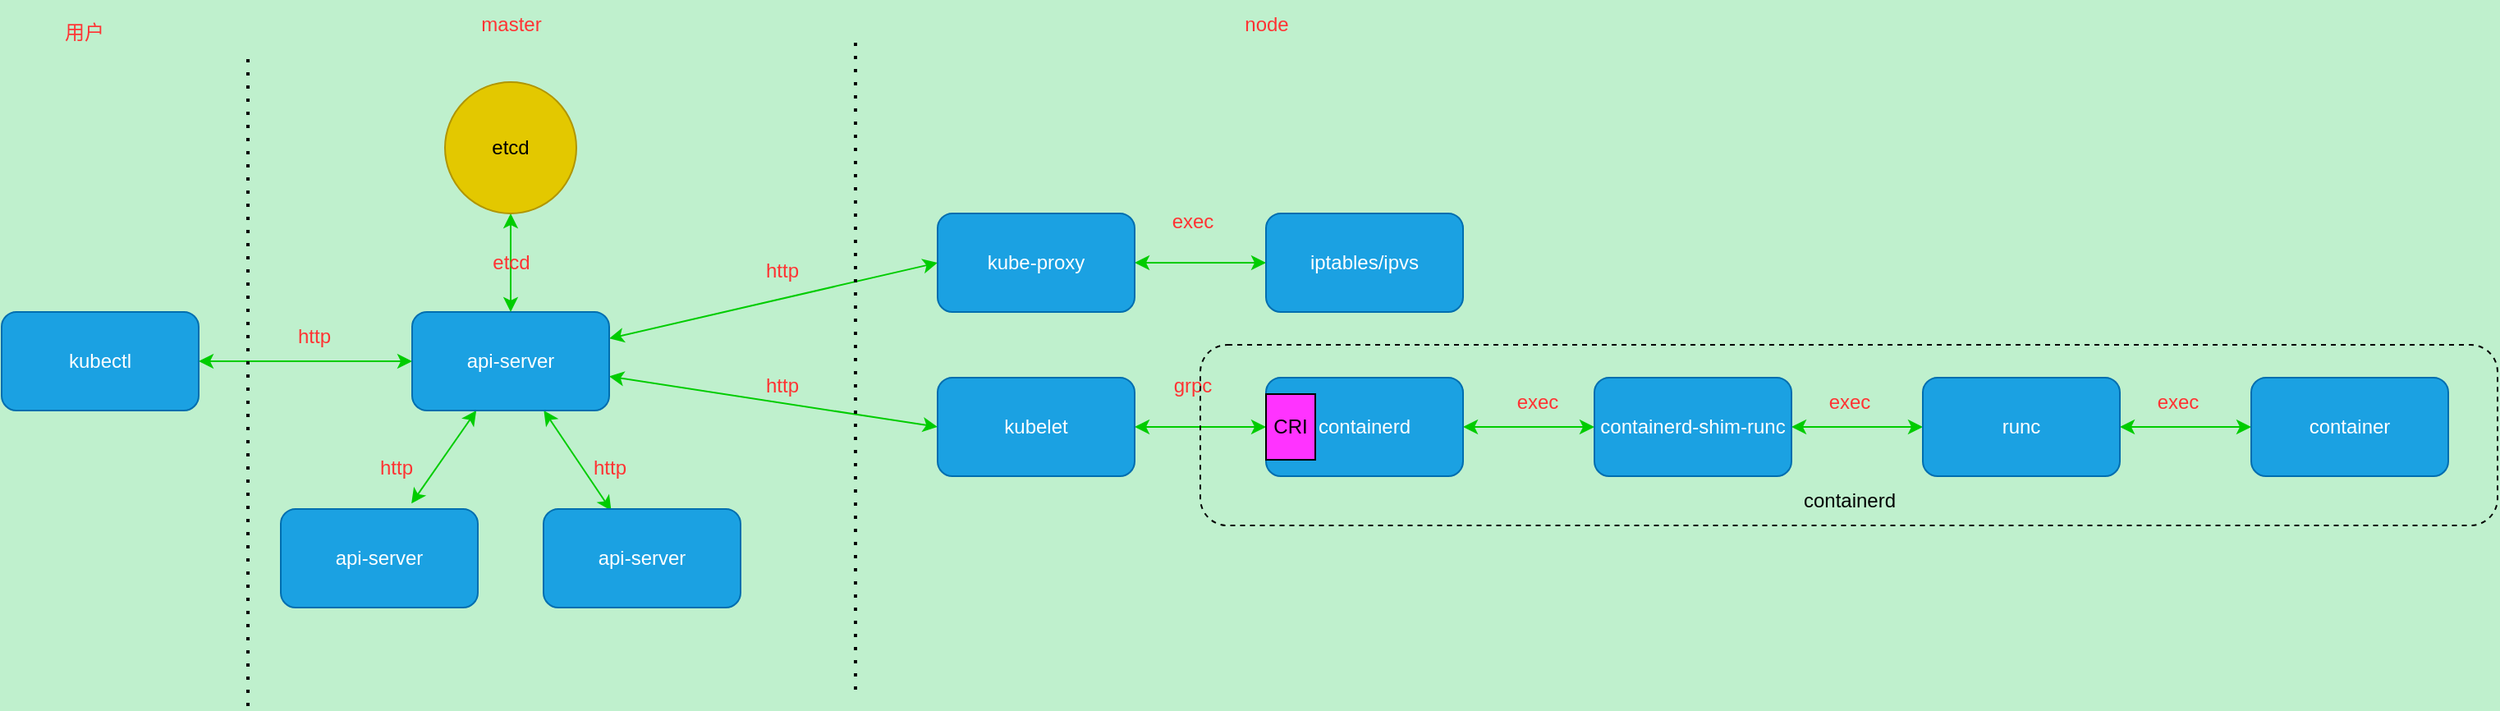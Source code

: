 <mxfile>
    <diagram id="iq3MzYjrtcEXTkvg1tie" name="第 1 页">
        <mxGraphModel dx="1351" dy="919" grid="0" gridSize="10" guides="1" tooltips="1" connect="1" arrows="1" fold="1" page="1" pageScale="1" pageWidth="4681" pageHeight="3300" background="#BFF0CD" math="0" shadow="0">
            <root>
                <mxCell id="0"/>
                <mxCell id="1" parent="0"/>
                <mxCell id="40" style="edgeStyle=none;html=1;entryX=0;entryY=0.5;entryDx=0;entryDy=0;startArrow=classic;startFill=1;endArrow=classic;endFill=1;strokeColor=#00CC00;" parent="1" source="3" target="6" edge="1">
                    <mxGeometry relative="1" as="geometry"/>
                </mxCell>
                <mxCell id="3" value="kubectl" style="rounded=1;whiteSpace=wrap;html=1;fillColor=#1ba1e2;fontColor=#ffffff;strokeColor=#006EAF;" parent="1" vertex="1">
                    <mxGeometry x="310" y="240" width="120" height="60" as="geometry"/>
                </mxCell>
                <mxCell id="30" style="edgeStyle=none;html=1;entryX=0;entryY=0.5;entryDx=0;entryDy=0;startArrow=classic;startFill=1;endArrow=classic;endFill=1;strokeColor=#00CC00;" parent="1" source="6" target="28" edge="1">
                    <mxGeometry relative="1" as="geometry"/>
                </mxCell>
                <mxCell id="31" style="edgeStyle=none;html=1;entryX=0;entryY=0.5;entryDx=0;entryDy=0;startArrow=classic;startFill=1;endArrow=classic;endFill=1;strokeColor=#00CC00;" parent="1" source="6" target="7" edge="1">
                    <mxGeometry relative="1" as="geometry"/>
                </mxCell>
                <mxCell id="38" style="edgeStyle=none;html=1;entryX=0.663;entryY=-0.056;entryDx=0;entryDy=0;entryPerimeter=0;startArrow=classic;startFill=1;endArrow=classic;endFill=1;strokeColor=#00CC00;" parent="1" source="6" target="11" edge="1">
                    <mxGeometry relative="1" as="geometry"/>
                </mxCell>
                <mxCell id="39" style="edgeStyle=none;html=1;entryX=0.344;entryY=0.017;entryDx=0;entryDy=0;entryPerimeter=0;startArrow=classic;startFill=1;endArrow=classic;endFill=1;strokeColor=#00CC00;" parent="1" source="6" target="12" edge="1">
                    <mxGeometry relative="1" as="geometry"/>
                </mxCell>
                <mxCell id="6" value="api-server" style="rounded=1;whiteSpace=wrap;html=1;fillColor=#1ba1e2;fontColor=#ffffff;strokeColor=#006EAF;" parent="1" vertex="1">
                    <mxGeometry x="560" y="240" width="120" height="60" as="geometry"/>
                </mxCell>
                <mxCell id="58" style="edgeStyle=none;html=1;entryX=0;entryY=0.5;entryDx=0;entryDy=0;strokeColor=#00CC00;fontColor=#FF3333;startArrow=classic;startFill=1;endArrow=classic;endFill=1;" parent="1" source="7" target="19" edge="1">
                    <mxGeometry relative="1" as="geometry"/>
                </mxCell>
                <mxCell id="7" value="kubelet" style="rounded=1;whiteSpace=wrap;html=1;fillColor=#1ba1e2;fontColor=#ffffff;strokeColor=#006EAF;" parent="1" vertex="1">
                    <mxGeometry x="880" y="280" width="120" height="60" as="geometry"/>
                </mxCell>
                <mxCell id="37" style="edgeStyle=none;html=1;entryX=0.5;entryY=0;entryDx=0;entryDy=0;startArrow=classic;startFill=1;endArrow=classic;endFill=1;strokeColor=#00CC00;" parent="1" source="9" target="6" edge="1">
                    <mxGeometry relative="1" as="geometry"/>
                </mxCell>
                <mxCell id="9" value="etcd" style="ellipse;whiteSpace=wrap;html=1;aspect=fixed;fillColor=#e3c800;fontColor=#000000;strokeColor=#B09500;" parent="1" vertex="1">
                    <mxGeometry x="580" y="100" width="80" height="80" as="geometry"/>
                </mxCell>
                <mxCell id="11" value="api-server" style="rounded=1;whiteSpace=wrap;html=1;fillColor=#1ba1e2;fontColor=#ffffff;strokeColor=#006EAF;" parent="1" vertex="1">
                    <mxGeometry x="480" y="360" width="120" height="60" as="geometry"/>
                </mxCell>
                <mxCell id="12" value="api-server" style="rounded=1;whiteSpace=wrap;html=1;fillColor=#1ba1e2;fontColor=#ffffff;strokeColor=#006EAF;" parent="1" vertex="1">
                    <mxGeometry x="640" y="360" width="120" height="60" as="geometry"/>
                </mxCell>
                <mxCell id="34" style="edgeStyle=none;html=1;entryX=0;entryY=0.5;entryDx=0;entryDy=0;startArrow=classic;startFill=1;endArrow=classic;endFill=1;strokeColor=#00CC00;" parent="1" source="19" target="20" edge="1">
                    <mxGeometry relative="1" as="geometry"/>
                </mxCell>
                <mxCell id="19" value="containerd" style="rounded=1;whiteSpace=wrap;html=1;fillColor=#1ba1e2;fontColor=#ffffff;strokeColor=#006EAF;" parent="1" vertex="1">
                    <mxGeometry x="1080" y="280" width="120" height="60" as="geometry"/>
                </mxCell>
                <mxCell id="55" style="edgeStyle=none;html=1;entryX=0;entryY=0.5;entryDx=0;entryDy=0;strokeColor=#00CC00;fontColor=#FF3333;startArrow=classic;startFill=1;endArrow=classic;endFill=1;" parent="1" source="20" target="21" edge="1">
                    <mxGeometry relative="1" as="geometry"/>
                </mxCell>
                <mxCell id="20" value="containerd-shim-runc" style="rounded=1;whiteSpace=wrap;html=1;fillColor=#1ba1e2;fontColor=#ffffff;strokeColor=#006EAF;" parent="1" vertex="1">
                    <mxGeometry x="1280" y="280" width="120" height="60" as="geometry"/>
                </mxCell>
                <mxCell id="57" style="edgeStyle=none;html=1;entryX=0;entryY=0.5;entryDx=0;entryDy=0;strokeColor=#00CC00;fontColor=#FF3333;startArrow=classic;startFill=1;endArrow=classic;endFill=1;" parent="1" source="21" target="22" edge="1">
                    <mxGeometry relative="1" as="geometry"/>
                </mxCell>
                <mxCell id="21" value="runc" style="rounded=1;whiteSpace=wrap;html=1;fillColor=#1ba1e2;fontColor=#ffffff;strokeColor=#006EAF;" parent="1" vertex="1">
                    <mxGeometry x="1480" y="280" width="120" height="60" as="geometry"/>
                </mxCell>
                <mxCell id="22" value="container" style="rounded=1;whiteSpace=wrap;html=1;fillColor=#1ba1e2;fontColor=#ffffff;strokeColor=#006EAF;" parent="1" vertex="1">
                    <mxGeometry x="1680" y="280" width="120" height="60" as="geometry"/>
                </mxCell>
                <mxCell id="59" style="edgeStyle=none;html=1;entryX=0;entryY=0.5;entryDx=0;entryDy=0;strokeColor=#00CC00;fontColor=#FF3333;startArrow=classic;startFill=1;endArrow=classic;endFill=1;" parent="1" source="28" target="29" edge="1">
                    <mxGeometry relative="1" as="geometry"/>
                </mxCell>
                <mxCell id="28" value="kube-proxy" style="rounded=1;whiteSpace=wrap;html=1;fillColor=#1ba1e2;fontColor=#ffffff;strokeColor=#006EAF;" parent="1" vertex="1">
                    <mxGeometry x="880" y="180" width="120" height="60" as="geometry"/>
                </mxCell>
                <mxCell id="29" value="iptables/ipvs" style="rounded=1;whiteSpace=wrap;html=1;fillColor=#1ba1e2;fontColor=#ffffff;strokeColor=#006EAF;" parent="1" vertex="1">
                    <mxGeometry x="1080" y="180" width="120" height="60" as="geometry"/>
                </mxCell>
                <mxCell id="42" value="&lt;font color=&quot;#ff3333&quot;&gt;exec&lt;/font&gt;" style="text;html=1;align=center;verticalAlign=middle;resizable=0;points=[];autosize=1;strokeColor=none;fillColor=none;labelBackgroundColor=none;" parent="1" vertex="1">
                    <mxGeometry x="1610" y="280" width="50" height="30" as="geometry"/>
                </mxCell>
                <mxCell id="45" value="&lt;font color=&quot;#ff3333&quot;&gt;exec&lt;/font&gt;" style="text;html=1;align=center;verticalAlign=middle;resizable=0;points=[];autosize=1;strokeColor=none;fillColor=none;labelBackgroundColor=none;" parent="1" vertex="1">
                    <mxGeometry x="1220" y="280" width="50" height="30" as="geometry"/>
                </mxCell>
                <mxCell id="46" value="&lt;font color=&quot;#ff3333&quot;&gt;grpc&lt;/font&gt;" style="text;html=1;align=center;verticalAlign=middle;resizable=0;points=[];autosize=1;strokeColor=none;fillColor=none;labelBackgroundColor=none;" parent="1" vertex="1">
                    <mxGeometry x="1010" y="270" width="50" height="30" as="geometry"/>
                </mxCell>
                <mxCell id="47" value="&lt;font color=&quot;#ff3333&quot;&gt;exec&lt;/font&gt;" style="text;html=1;align=center;verticalAlign=middle;resizable=0;points=[];autosize=1;strokeColor=none;fillColor=none;labelBackgroundColor=none;" parent="1" vertex="1">
                    <mxGeometry x="1010" y="170" width="50" height="30" as="geometry"/>
                </mxCell>
                <mxCell id="48" value="&lt;font color=&quot;#ff3333&quot;&gt;http&lt;/font&gt;" style="text;html=1;align=center;verticalAlign=middle;resizable=0;points=[];autosize=1;strokeColor=none;fillColor=none;labelBackgroundColor=none;" parent="1" vertex="1">
                    <mxGeometry x="765" y="200" width="40" height="30" as="geometry"/>
                </mxCell>
                <mxCell id="49" value="&lt;font color=&quot;#ff3333&quot;&gt;http&lt;/font&gt;" style="text;html=1;align=center;verticalAlign=middle;resizable=0;points=[];autosize=1;strokeColor=none;fillColor=none;labelBackgroundColor=none;" parent="1" vertex="1">
                    <mxGeometry x="765" y="270" width="40" height="30" as="geometry"/>
                </mxCell>
                <mxCell id="50" value="&lt;font color=&quot;#ff3333&quot;&gt;http&lt;/font&gt;" style="text;html=1;align=center;verticalAlign=middle;resizable=0;points=[];autosize=1;strokeColor=none;fillColor=none;labelBackgroundColor=none;" parent="1" vertex="1">
                    <mxGeometry x="660" y="320" width="40" height="30" as="geometry"/>
                </mxCell>
                <mxCell id="51" value="&lt;font color=&quot;#ff3333&quot;&gt;http&lt;/font&gt;" style="text;html=1;align=center;verticalAlign=middle;resizable=0;points=[];autosize=1;strokeColor=none;fillColor=none;labelBackgroundColor=none;" parent="1" vertex="1">
                    <mxGeometry x="530" y="320" width="40" height="30" as="geometry"/>
                </mxCell>
                <mxCell id="52" value="&lt;font color=&quot;#ff3333&quot;&gt;etcd&lt;/font&gt;" style="text;html=1;align=center;verticalAlign=middle;resizable=0;points=[];autosize=1;strokeColor=none;fillColor=none;labelBackgroundColor=none;" parent="1" vertex="1">
                    <mxGeometry x="595" y="195" width="50" height="30" as="geometry"/>
                </mxCell>
                <mxCell id="54" value="&lt;font color=&quot;#ff3333&quot;&gt;http&lt;/font&gt;" style="text;html=1;align=center;verticalAlign=middle;resizable=0;points=[];autosize=1;strokeColor=none;fillColor=none;labelBackgroundColor=none;" parent="1" vertex="1">
                    <mxGeometry x="480" y="240" width="40" height="30" as="geometry"/>
                </mxCell>
                <mxCell id="56" value="&lt;font color=&quot;#ff3333&quot;&gt;exec&lt;/font&gt;" style="text;html=1;align=center;verticalAlign=middle;resizable=0;points=[];autosize=1;strokeColor=none;fillColor=none;labelBackgroundColor=none;" parent="1" vertex="1">
                    <mxGeometry x="1410" y="280" width="50" height="30" as="geometry"/>
                </mxCell>
                <mxCell id="60" value="" style="endArrow=none;dashed=1;html=1;dashPattern=1 3;strokeWidth=2;strokeColor=#000000;fontColor=#FF3333;" parent="1" edge="1">
                    <mxGeometry width="50" height="50" relative="1" as="geometry">
                        <mxPoint x="460" y="480" as="sourcePoint"/>
                        <mxPoint x="460" y="80" as="targetPoint"/>
                    </mxGeometry>
                </mxCell>
                <mxCell id="61" value="" style="endArrow=none;dashed=1;html=1;dashPattern=1 3;strokeWidth=2;strokeColor=#000000;fontColor=#FF3333;" parent="1" edge="1">
                    <mxGeometry width="50" height="50" relative="1" as="geometry">
                        <mxPoint x="830" y="470" as="sourcePoint"/>
                        <mxPoint x="830" y="70" as="targetPoint"/>
                    </mxGeometry>
                </mxCell>
                <mxCell id="62" value="node" style="text;html=1;align=center;verticalAlign=middle;resizable=0;points=[];autosize=1;strokeColor=none;fillColor=none;fontColor=#FF3333;" parent="1" vertex="1">
                    <mxGeometry x="1055" y="50" width="50" height="30" as="geometry"/>
                </mxCell>
                <mxCell id="63" value="master" style="text;html=1;align=center;verticalAlign=middle;resizable=0;points=[];autosize=1;strokeColor=none;fillColor=none;fontColor=#FF3333;" parent="1" vertex="1">
                    <mxGeometry x="590" y="50" width="60" height="30" as="geometry"/>
                </mxCell>
                <mxCell id="64" value="用户" style="text;html=1;align=center;verticalAlign=middle;resizable=0;points=[];autosize=1;strokeColor=none;fillColor=none;fontColor=#FF3333;" parent="1" vertex="1">
                    <mxGeometry x="335" y="55" width="50" height="30" as="geometry"/>
                </mxCell>
                <mxCell id="65" value="&lt;font color=&quot;#000000&quot;&gt;CRI&lt;/font&gt;" style="rounded=0;whiteSpace=wrap;html=1;labelBackgroundColor=none;fontColor=#FF3333;fillColor=#FF33FF;" parent="1" vertex="1">
                    <mxGeometry x="1080" y="290" width="30" height="40" as="geometry"/>
                </mxCell>
                <mxCell id="66" value="" style="rounded=1;whiteSpace=wrap;html=1;fillColor=none;dashed=1;strokeColor=#000000;" vertex="1" parent="1">
                    <mxGeometry x="1040" y="260" width="790" height="110" as="geometry"/>
                </mxCell>
                <mxCell id="67" value="&lt;font color=&quot;#000000&quot;&gt;containerd&lt;/font&gt;" style="text;html=1;align=center;verticalAlign=middle;resizable=0;points=[];autosize=1;strokeColor=none;fillColor=none;" vertex="1" parent="1">
                    <mxGeometry x="1395" y="340" width="80" height="30" as="geometry"/>
                </mxCell>
            </root>
        </mxGraphModel>
    </diagram>
</mxfile>